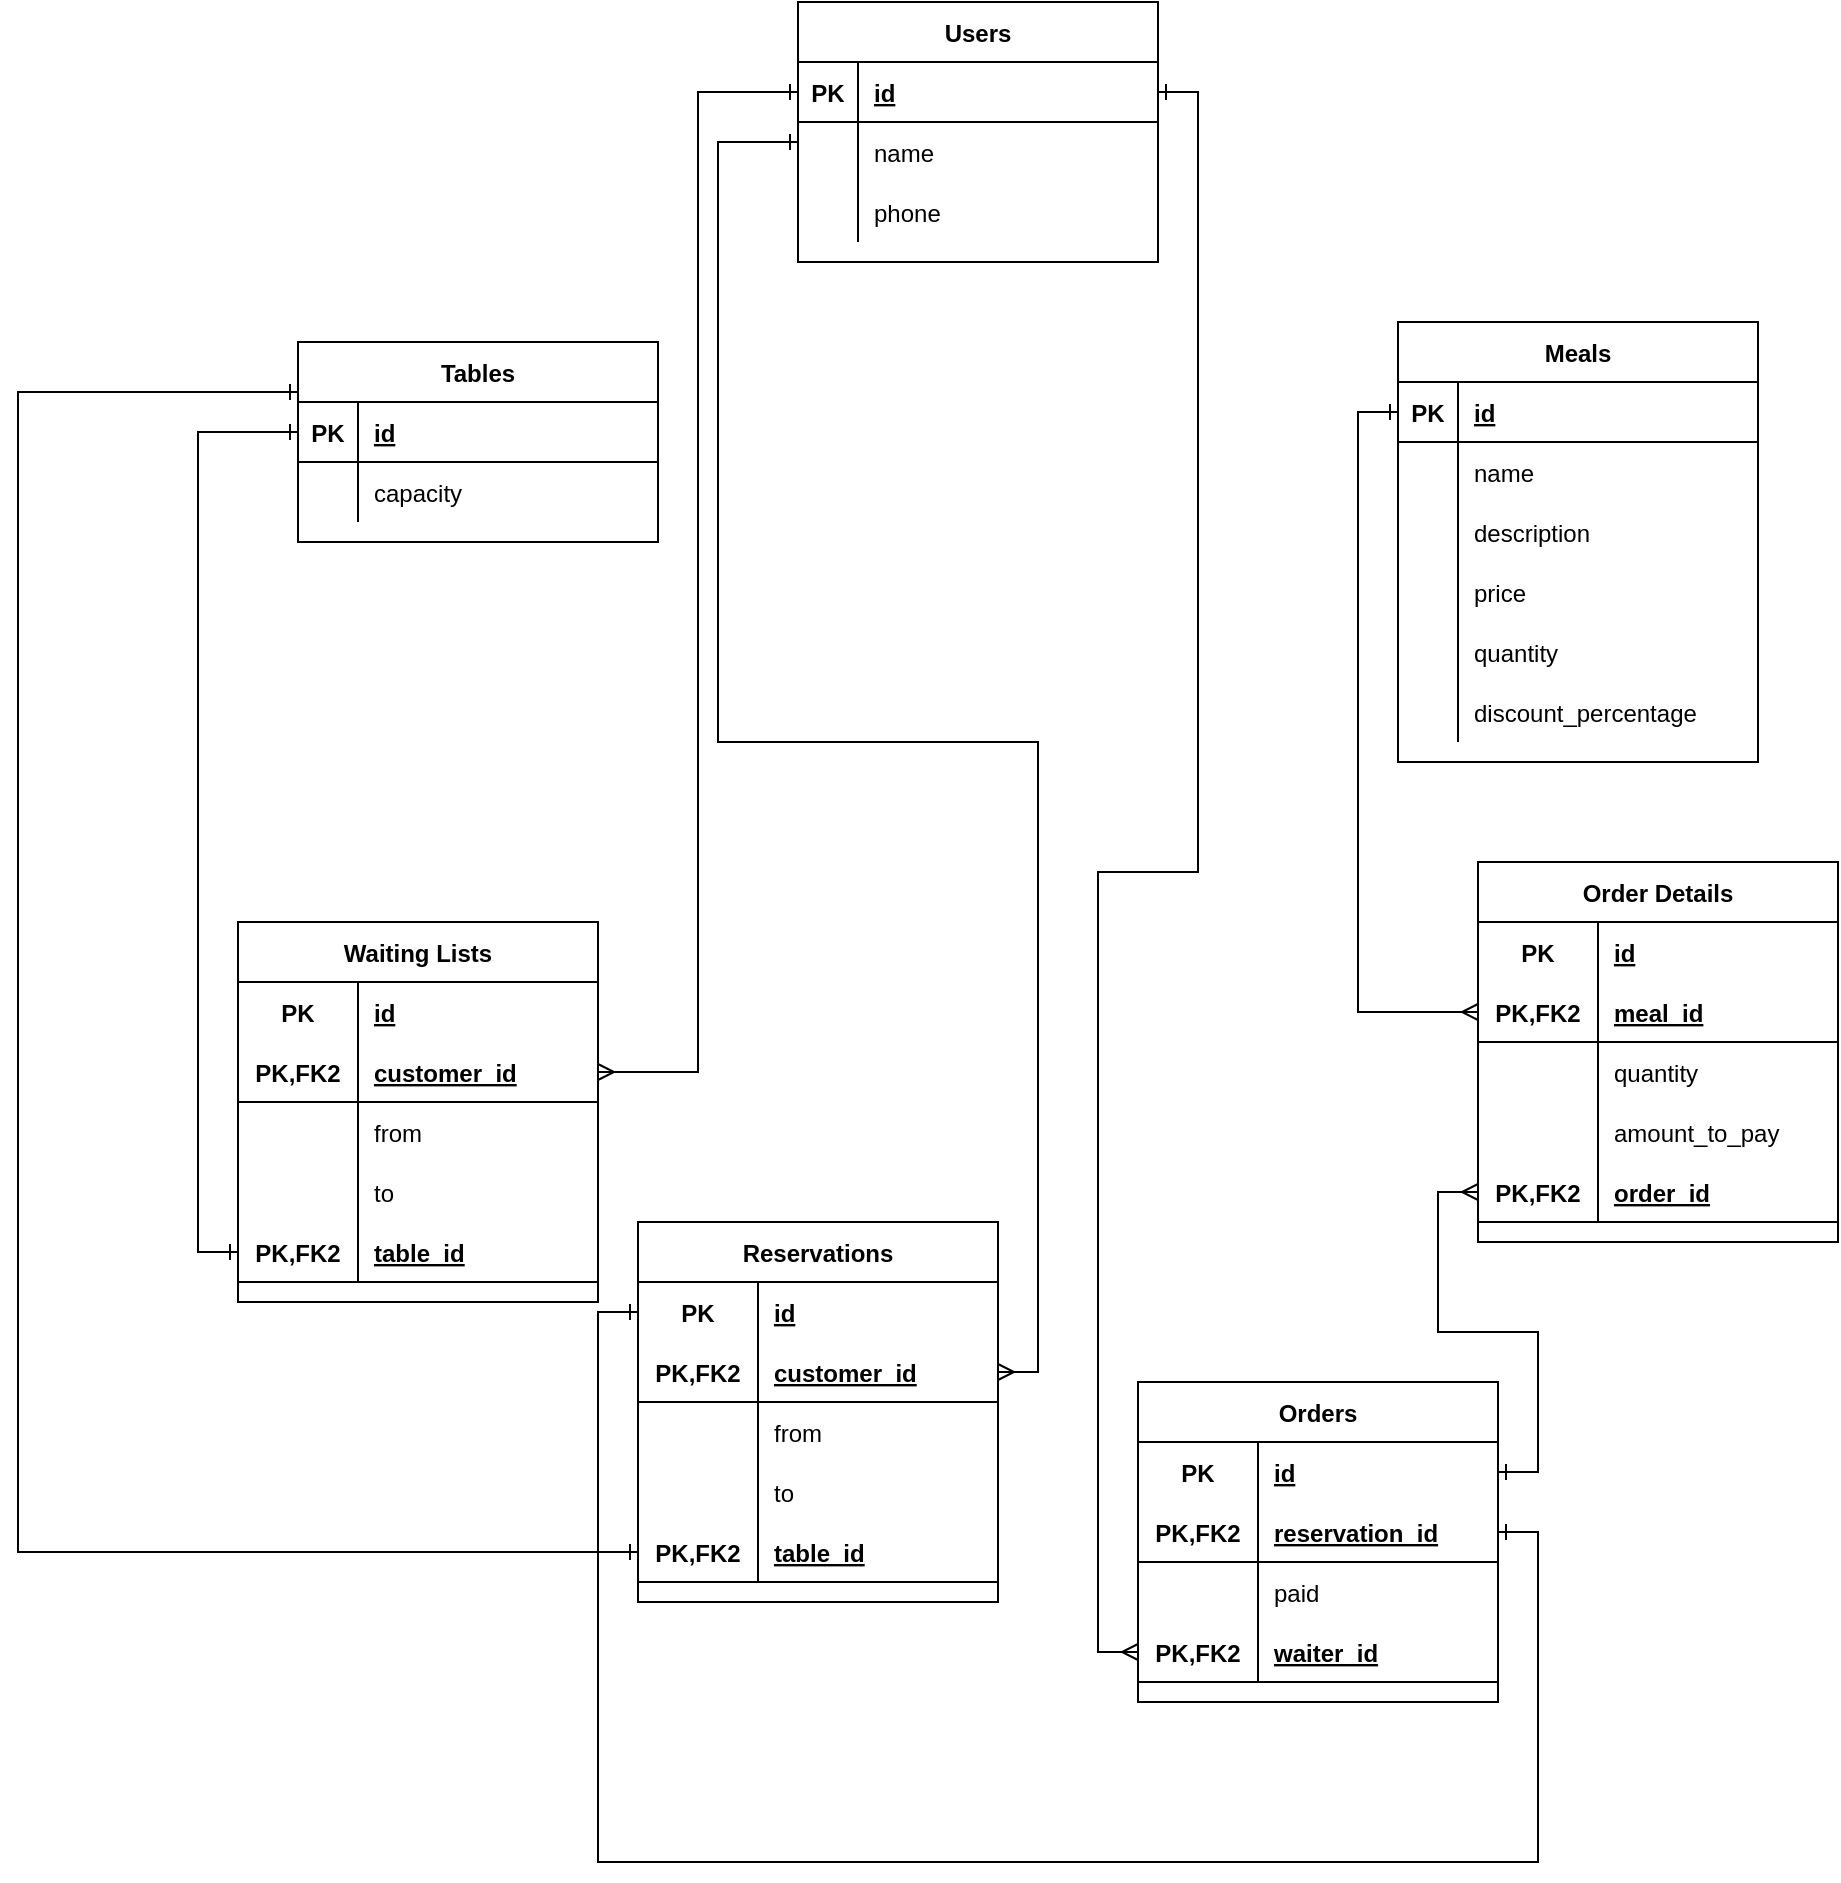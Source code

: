 <mxfile version="19.0.2" type="device"><diagram id="PRcWkme-lIoCPUYf9Ro9" name="Page-1"><mxGraphModel dx="1888" dy="641" grid="1" gridSize="10" guides="1" tooltips="1" connect="1" arrows="1" fold="1" page="1" pageScale="1" pageWidth="850" pageHeight="1100" math="0" shadow="0"><root><mxCell id="0"/><mxCell id="1" parent="0"/><mxCell id="0rBXpLZVpzbn03zBLiTl-1" value="Tables" style="shape=table;startSize=30;container=1;collapsible=1;childLayout=tableLayout;fixedRows=1;rowLines=0;fontStyle=1;align=center;resizeLast=1;" vertex="1" parent="1"><mxGeometry x="50" y="180" width="180" height="100" as="geometry"/></mxCell><mxCell id="0rBXpLZVpzbn03zBLiTl-2" value="" style="shape=tableRow;horizontal=0;startSize=0;swimlaneHead=0;swimlaneBody=0;fillColor=none;collapsible=0;dropTarget=0;points=[[0,0.5],[1,0.5]];portConstraint=eastwest;top=0;left=0;right=0;bottom=1;" vertex="1" parent="0rBXpLZVpzbn03zBLiTl-1"><mxGeometry y="30" width="180" height="30" as="geometry"/></mxCell><mxCell id="0rBXpLZVpzbn03zBLiTl-3" value="PK" style="shape=partialRectangle;connectable=0;fillColor=none;top=0;left=0;bottom=0;right=0;fontStyle=1;overflow=hidden;" vertex="1" parent="0rBXpLZVpzbn03zBLiTl-2"><mxGeometry width="30" height="30" as="geometry"><mxRectangle width="30" height="30" as="alternateBounds"/></mxGeometry></mxCell><mxCell id="0rBXpLZVpzbn03zBLiTl-4" value="id" style="shape=partialRectangle;connectable=0;fillColor=none;top=0;left=0;bottom=0;right=0;align=left;spacingLeft=6;fontStyle=5;overflow=hidden;" vertex="1" parent="0rBXpLZVpzbn03zBLiTl-2"><mxGeometry x="30" width="150" height="30" as="geometry"><mxRectangle width="150" height="30" as="alternateBounds"/></mxGeometry></mxCell><mxCell id="0rBXpLZVpzbn03zBLiTl-5" value="" style="shape=tableRow;horizontal=0;startSize=0;swimlaneHead=0;swimlaneBody=0;fillColor=none;collapsible=0;dropTarget=0;points=[[0,0.5],[1,0.5]];portConstraint=eastwest;top=0;left=0;right=0;bottom=0;" vertex="1" parent="0rBXpLZVpzbn03zBLiTl-1"><mxGeometry y="60" width="180" height="30" as="geometry"/></mxCell><mxCell id="0rBXpLZVpzbn03zBLiTl-6" value="" style="shape=partialRectangle;connectable=0;fillColor=none;top=0;left=0;bottom=0;right=0;editable=1;overflow=hidden;" vertex="1" parent="0rBXpLZVpzbn03zBLiTl-5"><mxGeometry width="30" height="30" as="geometry"><mxRectangle width="30" height="30" as="alternateBounds"/></mxGeometry></mxCell><mxCell id="0rBXpLZVpzbn03zBLiTl-7" value="capacity" style="shape=partialRectangle;connectable=0;fillColor=none;top=0;left=0;bottom=0;right=0;align=left;spacingLeft=6;overflow=hidden;" vertex="1" parent="0rBXpLZVpzbn03zBLiTl-5"><mxGeometry x="30" width="150" height="30" as="geometry"><mxRectangle width="150" height="30" as="alternateBounds"/></mxGeometry></mxCell><mxCell id="0rBXpLZVpzbn03zBLiTl-27" value="Waiting Lists" style="shape=table;startSize=30;container=1;collapsible=1;childLayout=tableLayout;fixedRows=1;rowLines=0;fontStyle=1;align=center;resizeLast=1;" vertex="1" parent="1"><mxGeometry x="20" y="470" width="180" height="190" as="geometry"/></mxCell><mxCell id="0rBXpLZVpzbn03zBLiTl-28" value="" style="shape=tableRow;horizontal=0;startSize=0;swimlaneHead=0;swimlaneBody=0;fillColor=none;collapsible=0;dropTarget=0;points=[[0,0.5],[1,0.5]];portConstraint=eastwest;top=0;left=0;right=0;bottom=0;" vertex="1" parent="0rBXpLZVpzbn03zBLiTl-27"><mxGeometry y="30" width="180" height="30" as="geometry"/></mxCell><mxCell id="0rBXpLZVpzbn03zBLiTl-29" value="PK" style="shape=partialRectangle;connectable=0;fillColor=none;top=0;left=0;bottom=0;right=0;fontStyle=1;overflow=hidden;" vertex="1" parent="0rBXpLZVpzbn03zBLiTl-28"><mxGeometry width="60" height="30" as="geometry"><mxRectangle width="60" height="30" as="alternateBounds"/></mxGeometry></mxCell><mxCell id="0rBXpLZVpzbn03zBLiTl-30" value="id" style="shape=partialRectangle;connectable=0;fillColor=none;top=0;left=0;bottom=0;right=0;align=left;spacingLeft=6;fontStyle=5;overflow=hidden;" vertex="1" parent="0rBXpLZVpzbn03zBLiTl-28"><mxGeometry x="60" width="120" height="30" as="geometry"><mxRectangle width="120" height="30" as="alternateBounds"/></mxGeometry></mxCell><mxCell id="0rBXpLZVpzbn03zBLiTl-31" value="" style="shape=tableRow;horizontal=0;startSize=0;swimlaneHead=0;swimlaneBody=0;fillColor=none;collapsible=0;dropTarget=0;points=[[0,0.5],[1,0.5]];portConstraint=eastwest;top=0;left=0;right=0;bottom=1;" vertex="1" parent="0rBXpLZVpzbn03zBLiTl-27"><mxGeometry y="60" width="180" height="30" as="geometry"/></mxCell><mxCell id="0rBXpLZVpzbn03zBLiTl-32" value="PK,FK2" style="shape=partialRectangle;connectable=0;fillColor=none;top=0;left=0;bottom=0;right=0;fontStyle=1;overflow=hidden;" vertex="1" parent="0rBXpLZVpzbn03zBLiTl-31"><mxGeometry width="60" height="30" as="geometry"><mxRectangle width="60" height="30" as="alternateBounds"/></mxGeometry></mxCell><mxCell id="0rBXpLZVpzbn03zBLiTl-33" value="customer_id" style="shape=partialRectangle;connectable=0;fillColor=none;top=0;left=0;bottom=0;right=0;align=left;spacingLeft=6;fontStyle=5;overflow=hidden;" vertex="1" parent="0rBXpLZVpzbn03zBLiTl-31"><mxGeometry x="60" width="120" height="30" as="geometry"><mxRectangle width="120" height="30" as="alternateBounds"/></mxGeometry></mxCell><mxCell id="0rBXpLZVpzbn03zBLiTl-34" value="" style="shape=tableRow;horizontal=0;startSize=0;swimlaneHead=0;swimlaneBody=0;fillColor=none;collapsible=0;dropTarget=0;points=[[0,0.5],[1,0.5]];portConstraint=eastwest;top=0;left=0;right=0;bottom=0;" vertex="1" parent="0rBXpLZVpzbn03zBLiTl-27"><mxGeometry y="90" width="180" height="30" as="geometry"/></mxCell><mxCell id="0rBXpLZVpzbn03zBLiTl-35" value="" style="shape=partialRectangle;connectable=0;fillColor=none;top=0;left=0;bottom=0;right=0;editable=1;overflow=hidden;" vertex="1" parent="0rBXpLZVpzbn03zBLiTl-34"><mxGeometry width="60" height="30" as="geometry"><mxRectangle width="60" height="30" as="alternateBounds"/></mxGeometry></mxCell><mxCell id="0rBXpLZVpzbn03zBLiTl-36" value="from" style="shape=partialRectangle;connectable=0;fillColor=none;top=0;left=0;bottom=0;right=0;align=left;spacingLeft=6;overflow=hidden;" vertex="1" parent="0rBXpLZVpzbn03zBLiTl-34"><mxGeometry x="60" width="120" height="30" as="geometry"><mxRectangle width="120" height="30" as="alternateBounds"/></mxGeometry></mxCell><mxCell id="0rBXpLZVpzbn03zBLiTl-37" value="" style="shape=tableRow;horizontal=0;startSize=0;swimlaneHead=0;swimlaneBody=0;fillColor=none;collapsible=0;dropTarget=0;points=[[0,0.5],[1,0.5]];portConstraint=eastwest;top=0;left=0;right=0;bottom=0;" vertex="1" parent="0rBXpLZVpzbn03zBLiTl-27"><mxGeometry y="120" width="180" height="30" as="geometry"/></mxCell><mxCell id="0rBXpLZVpzbn03zBLiTl-38" value="" style="shape=partialRectangle;connectable=0;fillColor=none;top=0;left=0;bottom=0;right=0;editable=1;overflow=hidden;" vertex="1" parent="0rBXpLZVpzbn03zBLiTl-37"><mxGeometry width="60" height="30" as="geometry"><mxRectangle width="60" height="30" as="alternateBounds"/></mxGeometry></mxCell><mxCell id="0rBXpLZVpzbn03zBLiTl-39" value="to" style="shape=partialRectangle;connectable=0;fillColor=none;top=0;left=0;bottom=0;right=0;align=left;spacingLeft=6;overflow=hidden;" vertex="1" parent="0rBXpLZVpzbn03zBLiTl-37"><mxGeometry x="60" width="120" height="30" as="geometry"><mxRectangle width="120" height="30" as="alternateBounds"/></mxGeometry></mxCell><mxCell id="0rBXpLZVpzbn03zBLiTl-141" value="" style="shape=tableRow;horizontal=0;startSize=0;swimlaneHead=0;swimlaneBody=0;fillColor=none;collapsible=0;dropTarget=0;points=[[0,0.5],[1,0.5]];portConstraint=eastwest;top=0;left=0;right=0;bottom=1;" vertex="1" parent="0rBXpLZVpzbn03zBLiTl-27"><mxGeometry y="150" width="180" height="30" as="geometry"/></mxCell><mxCell id="0rBXpLZVpzbn03zBLiTl-142" value="PK,FK2" style="shape=partialRectangle;connectable=0;fillColor=none;top=0;left=0;bottom=0;right=0;fontStyle=1;overflow=hidden;" vertex="1" parent="0rBXpLZVpzbn03zBLiTl-141"><mxGeometry width="60" height="30" as="geometry"><mxRectangle width="60" height="30" as="alternateBounds"/></mxGeometry></mxCell><mxCell id="0rBXpLZVpzbn03zBLiTl-143" value="table_id" style="shape=partialRectangle;connectable=0;fillColor=none;top=0;left=0;bottom=0;right=0;align=left;spacingLeft=6;fontStyle=5;overflow=hidden;" vertex="1" parent="0rBXpLZVpzbn03zBLiTl-141"><mxGeometry x="60" width="120" height="30" as="geometry"><mxRectangle width="120" height="30" as="alternateBounds"/></mxGeometry></mxCell><mxCell id="0rBXpLZVpzbn03zBLiTl-40" value="Orders" style="shape=table;startSize=30;container=1;collapsible=1;childLayout=tableLayout;fixedRows=1;rowLines=0;fontStyle=1;align=center;resizeLast=1;" vertex="1" parent="1"><mxGeometry x="470" y="700" width="180" height="160" as="geometry"/></mxCell><mxCell id="0rBXpLZVpzbn03zBLiTl-41" value="" style="shape=tableRow;horizontal=0;startSize=0;swimlaneHead=0;swimlaneBody=0;fillColor=none;collapsible=0;dropTarget=0;points=[[0,0.5],[1,0.5]];portConstraint=eastwest;top=0;left=0;right=0;bottom=0;" vertex="1" parent="0rBXpLZVpzbn03zBLiTl-40"><mxGeometry y="30" width="180" height="30" as="geometry"/></mxCell><mxCell id="0rBXpLZVpzbn03zBLiTl-42" value="PK" style="shape=partialRectangle;connectable=0;fillColor=none;top=0;left=0;bottom=0;right=0;fontStyle=1;overflow=hidden;" vertex="1" parent="0rBXpLZVpzbn03zBLiTl-41"><mxGeometry width="60" height="30" as="geometry"><mxRectangle width="60" height="30" as="alternateBounds"/></mxGeometry></mxCell><mxCell id="0rBXpLZVpzbn03zBLiTl-43" value="id" style="shape=partialRectangle;connectable=0;fillColor=none;top=0;left=0;bottom=0;right=0;align=left;spacingLeft=6;fontStyle=5;overflow=hidden;" vertex="1" parent="0rBXpLZVpzbn03zBLiTl-41"><mxGeometry x="60" width="120" height="30" as="geometry"><mxRectangle width="120" height="30" as="alternateBounds"/></mxGeometry></mxCell><mxCell id="0rBXpLZVpzbn03zBLiTl-44" value="" style="shape=tableRow;horizontal=0;startSize=0;swimlaneHead=0;swimlaneBody=0;fillColor=none;collapsible=0;dropTarget=0;points=[[0,0.5],[1,0.5]];portConstraint=eastwest;top=0;left=0;right=0;bottom=1;" vertex="1" parent="0rBXpLZVpzbn03zBLiTl-40"><mxGeometry y="60" width="180" height="30" as="geometry"/></mxCell><mxCell id="0rBXpLZVpzbn03zBLiTl-45" value="PK,FK2" style="shape=partialRectangle;connectable=0;fillColor=none;top=0;left=0;bottom=0;right=0;fontStyle=1;overflow=hidden;" vertex="1" parent="0rBXpLZVpzbn03zBLiTl-44"><mxGeometry width="60" height="30" as="geometry"><mxRectangle width="60" height="30" as="alternateBounds"/></mxGeometry></mxCell><mxCell id="0rBXpLZVpzbn03zBLiTl-46" value="reservation_id" style="shape=partialRectangle;connectable=0;fillColor=none;top=0;left=0;bottom=0;right=0;align=left;spacingLeft=6;fontStyle=5;overflow=hidden;" vertex="1" parent="0rBXpLZVpzbn03zBLiTl-44"><mxGeometry x="60" width="120" height="30" as="geometry"><mxRectangle width="120" height="30" as="alternateBounds"/></mxGeometry></mxCell><mxCell id="0rBXpLZVpzbn03zBLiTl-47" value="" style="shape=tableRow;horizontal=0;startSize=0;swimlaneHead=0;swimlaneBody=0;fillColor=none;collapsible=0;dropTarget=0;points=[[0,0.5],[1,0.5]];portConstraint=eastwest;top=0;left=0;right=0;bottom=0;" vertex="1" parent="0rBXpLZVpzbn03zBLiTl-40"><mxGeometry y="90" width="180" height="30" as="geometry"/></mxCell><mxCell id="0rBXpLZVpzbn03zBLiTl-48" value="" style="shape=partialRectangle;connectable=0;fillColor=none;top=0;left=0;bottom=0;right=0;editable=1;overflow=hidden;" vertex="1" parent="0rBXpLZVpzbn03zBLiTl-47"><mxGeometry width="60" height="30" as="geometry"><mxRectangle width="60" height="30" as="alternateBounds"/></mxGeometry></mxCell><mxCell id="0rBXpLZVpzbn03zBLiTl-49" value="paid" style="shape=partialRectangle;connectable=0;fillColor=none;top=0;left=0;bottom=0;right=0;align=left;spacingLeft=6;overflow=hidden;" vertex="1" parent="0rBXpLZVpzbn03zBLiTl-47"><mxGeometry x="60" width="120" height="30" as="geometry"><mxRectangle width="120" height="30" as="alternateBounds"/></mxGeometry></mxCell><mxCell id="0rBXpLZVpzbn03zBLiTl-160" value="" style="shape=tableRow;horizontal=0;startSize=0;swimlaneHead=0;swimlaneBody=0;fillColor=none;collapsible=0;dropTarget=0;points=[[0,0.5],[1,0.5]];portConstraint=eastwest;top=0;left=0;right=0;bottom=1;" vertex="1" parent="0rBXpLZVpzbn03zBLiTl-40"><mxGeometry y="120" width="180" height="30" as="geometry"/></mxCell><mxCell id="0rBXpLZVpzbn03zBLiTl-161" value="PK,FK2" style="shape=partialRectangle;connectable=0;fillColor=none;top=0;left=0;bottom=0;right=0;fontStyle=1;overflow=hidden;" vertex="1" parent="0rBXpLZVpzbn03zBLiTl-160"><mxGeometry width="60" height="30" as="geometry"><mxRectangle width="60" height="30" as="alternateBounds"/></mxGeometry></mxCell><mxCell id="0rBXpLZVpzbn03zBLiTl-162" value="waiter_id" style="shape=partialRectangle;connectable=0;fillColor=none;top=0;left=0;bottom=0;right=0;align=left;spacingLeft=6;fontStyle=5;overflow=hidden;" vertex="1" parent="0rBXpLZVpzbn03zBLiTl-160"><mxGeometry x="60" width="120" height="30" as="geometry"><mxRectangle width="120" height="30" as="alternateBounds"/></mxGeometry></mxCell><mxCell id="0rBXpLZVpzbn03zBLiTl-53" value="Order Details" style="shape=table;startSize=30;container=1;collapsible=1;childLayout=tableLayout;fixedRows=1;rowLines=0;fontStyle=1;align=center;resizeLast=1;" vertex="1" parent="1"><mxGeometry x="640" y="440" width="180" height="190" as="geometry"/></mxCell><mxCell id="0rBXpLZVpzbn03zBLiTl-54" value="" style="shape=tableRow;horizontal=0;startSize=0;swimlaneHead=0;swimlaneBody=0;fillColor=none;collapsible=0;dropTarget=0;points=[[0,0.5],[1,0.5]];portConstraint=eastwest;top=0;left=0;right=0;bottom=0;" vertex="1" parent="0rBXpLZVpzbn03zBLiTl-53"><mxGeometry y="30" width="180" height="30" as="geometry"/></mxCell><mxCell id="0rBXpLZVpzbn03zBLiTl-55" value="PK" style="shape=partialRectangle;connectable=0;fillColor=none;top=0;left=0;bottom=0;right=0;fontStyle=1;overflow=hidden;" vertex="1" parent="0rBXpLZVpzbn03zBLiTl-54"><mxGeometry width="60" height="30" as="geometry"><mxRectangle width="60" height="30" as="alternateBounds"/></mxGeometry></mxCell><mxCell id="0rBXpLZVpzbn03zBLiTl-56" value="id" style="shape=partialRectangle;connectable=0;fillColor=none;top=0;left=0;bottom=0;right=0;align=left;spacingLeft=6;fontStyle=5;overflow=hidden;" vertex="1" parent="0rBXpLZVpzbn03zBLiTl-54"><mxGeometry x="60" width="120" height="30" as="geometry"><mxRectangle width="120" height="30" as="alternateBounds"/></mxGeometry></mxCell><mxCell id="0rBXpLZVpzbn03zBLiTl-57" value="" style="shape=tableRow;horizontal=0;startSize=0;swimlaneHead=0;swimlaneBody=0;fillColor=none;collapsible=0;dropTarget=0;points=[[0,0.5],[1,0.5]];portConstraint=eastwest;top=0;left=0;right=0;bottom=1;" vertex="1" parent="0rBXpLZVpzbn03zBLiTl-53"><mxGeometry y="60" width="180" height="30" as="geometry"/></mxCell><mxCell id="0rBXpLZVpzbn03zBLiTl-58" value="PK,FK2" style="shape=partialRectangle;connectable=0;fillColor=none;top=0;left=0;bottom=0;right=0;fontStyle=1;overflow=hidden;" vertex="1" parent="0rBXpLZVpzbn03zBLiTl-57"><mxGeometry width="60" height="30" as="geometry"><mxRectangle width="60" height="30" as="alternateBounds"/></mxGeometry></mxCell><mxCell id="0rBXpLZVpzbn03zBLiTl-59" value="meal_id" style="shape=partialRectangle;connectable=0;fillColor=none;top=0;left=0;bottom=0;right=0;align=left;spacingLeft=6;fontStyle=5;overflow=hidden;" vertex="1" parent="0rBXpLZVpzbn03zBLiTl-57"><mxGeometry x="60" width="120" height="30" as="geometry"><mxRectangle width="120" height="30" as="alternateBounds"/></mxGeometry></mxCell><mxCell id="0rBXpLZVpzbn03zBLiTl-60" value="" style="shape=tableRow;horizontal=0;startSize=0;swimlaneHead=0;swimlaneBody=0;fillColor=none;collapsible=0;dropTarget=0;points=[[0,0.5],[1,0.5]];portConstraint=eastwest;top=0;left=0;right=0;bottom=0;" vertex="1" parent="0rBXpLZVpzbn03zBLiTl-53"><mxGeometry y="90" width="180" height="30" as="geometry"/></mxCell><mxCell id="0rBXpLZVpzbn03zBLiTl-61" value="" style="shape=partialRectangle;connectable=0;fillColor=none;top=0;left=0;bottom=0;right=0;editable=1;overflow=hidden;" vertex="1" parent="0rBXpLZVpzbn03zBLiTl-60"><mxGeometry width="60" height="30" as="geometry"><mxRectangle width="60" height="30" as="alternateBounds"/></mxGeometry></mxCell><mxCell id="0rBXpLZVpzbn03zBLiTl-62" value="quantity" style="shape=partialRectangle;connectable=0;fillColor=none;top=0;left=0;bottom=0;right=0;align=left;spacingLeft=6;overflow=hidden;" vertex="1" parent="0rBXpLZVpzbn03zBLiTl-60"><mxGeometry x="60" width="120" height="30" as="geometry"><mxRectangle width="120" height="30" as="alternateBounds"/></mxGeometry></mxCell><mxCell id="0rBXpLZVpzbn03zBLiTl-63" value="" style="shape=tableRow;horizontal=0;startSize=0;swimlaneHead=0;swimlaneBody=0;fillColor=none;collapsible=0;dropTarget=0;points=[[0,0.5],[1,0.5]];portConstraint=eastwest;top=0;left=0;right=0;bottom=0;" vertex="1" parent="0rBXpLZVpzbn03zBLiTl-53"><mxGeometry y="120" width="180" height="30" as="geometry"/></mxCell><mxCell id="0rBXpLZVpzbn03zBLiTl-64" value="" style="shape=partialRectangle;connectable=0;fillColor=none;top=0;left=0;bottom=0;right=0;editable=1;overflow=hidden;" vertex="1" parent="0rBXpLZVpzbn03zBLiTl-63"><mxGeometry width="60" height="30" as="geometry"><mxRectangle width="60" height="30" as="alternateBounds"/></mxGeometry></mxCell><mxCell id="0rBXpLZVpzbn03zBLiTl-65" value="amount_to_pay" style="shape=partialRectangle;connectable=0;fillColor=none;top=0;left=0;bottom=0;right=0;align=left;spacingLeft=6;overflow=hidden;" vertex="1" parent="0rBXpLZVpzbn03zBLiTl-63"><mxGeometry x="60" width="120" height="30" as="geometry"><mxRectangle width="120" height="30" as="alternateBounds"/></mxGeometry></mxCell><mxCell id="0rBXpLZVpzbn03zBLiTl-163" value="" style="shape=tableRow;horizontal=0;startSize=0;swimlaneHead=0;swimlaneBody=0;fillColor=none;collapsible=0;dropTarget=0;points=[[0,0.5],[1,0.5]];portConstraint=eastwest;top=0;left=0;right=0;bottom=1;" vertex="1" parent="0rBXpLZVpzbn03zBLiTl-53"><mxGeometry y="150" width="180" height="30" as="geometry"/></mxCell><mxCell id="0rBXpLZVpzbn03zBLiTl-164" value="PK,FK2" style="shape=partialRectangle;connectable=0;fillColor=none;top=0;left=0;bottom=0;right=0;fontStyle=1;overflow=hidden;" vertex="1" parent="0rBXpLZVpzbn03zBLiTl-163"><mxGeometry width="60" height="30" as="geometry"><mxRectangle width="60" height="30" as="alternateBounds"/></mxGeometry></mxCell><mxCell id="0rBXpLZVpzbn03zBLiTl-165" value="order_id" style="shape=partialRectangle;connectable=0;fillColor=none;top=0;left=0;bottom=0;right=0;align=left;spacingLeft=6;fontStyle=5;overflow=hidden;" vertex="1" parent="0rBXpLZVpzbn03zBLiTl-163"><mxGeometry x="60" width="120" height="30" as="geometry"><mxRectangle width="120" height="30" as="alternateBounds"/></mxGeometry></mxCell><mxCell id="0rBXpLZVpzbn03zBLiTl-79" value="Users" style="shape=table;startSize=30;container=1;collapsible=1;childLayout=tableLayout;fixedRows=1;rowLines=0;fontStyle=1;align=center;resizeLast=1;" vertex="1" parent="1"><mxGeometry x="300" y="10" width="180" height="130" as="geometry"/></mxCell><mxCell id="0rBXpLZVpzbn03zBLiTl-80" value="" style="shape=tableRow;horizontal=0;startSize=0;swimlaneHead=0;swimlaneBody=0;fillColor=none;collapsible=0;dropTarget=0;points=[[0,0.5],[1,0.5]];portConstraint=eastwest;top=0;left=0;right=0;bottom=1;" vertex="1" parent="0rBXpLZVpzbn03zBLiTl-79"><mxGeometry y="30" width="180" height="30" as="geometry"/></mxCell><mxCell id="0rBXpLZVpzbn03zBLiTl-81" value="PK" style="shape=partialRectangle;connectable=0;fillColor=none;top=0;left=0;bottom=0;right=0;fontStyle=1;overflow=hidden;" vertex="1" parent="0rBXpLZVpzbn03zBLiTl-80"><mxGeometry width="30" height="30" as="geometry"><mxRectangle width="30" height="30" as="alternateBounds"/></mxGeometry></mxCell><mxCell id="0rBXpLZVpzbn03zBLiTl-82" value="id" style="shape=partialRectangle;connectable=0;fillColor=none;top=0;left=0;bottom=0;right=0;align=left;spacingLeft=6;fontStyle=5;overflow=hidden;" vertex="1" parent="0rBXpLZVpzbn03zBLiTl-80"><mxGeometry x="30" width="150" height="30" as="geometry"><mxRectangle width="150" height="30" as="alternateBounds"/></mxGeometry></mxCell><mxCell id="0rBXpLZVpzbn03zBLiTl-83" value="" style="shape=tableRow;horizontal=0;startSize=0;swimlaneHead=0;swimlaneBody=0;fillColor=none;collapsible=0;dropTarget=0;points=[[0,0.5],[1,0.5]];portConstraint=eastwest;top=0;left=0;right=0;bottom=0;" vertex="1" parent="0rBXpLZVpzbn03zBLiTl-79"><mxGeometry y="60" width="180" height="30" as="geometry"/></mxCell><mxCell id="0rBXpLZVpzbn03zBLiTl-84" value="" style="shape=partialRectangle;connectable=0;fillColor=none;top=0;left=0;bottom=0;right=0;editable=1;overflow=hidden;" vertex="1" parent="0rBXpLZVpzbn03zBLiTl-83"><mxGeometry width="30" height="30" as="geometry"><mxRectangle width="30" height="30" as="alternateBounds"/></mxGeometry></mxCell><mxCell id="0rBXpLZVpzbn03zBLiTl-85" value="name" style="shape=partialRectangle;connectable=0;fillColor=none;top=0;left=0;bottom=0;right=0;align=left;spacingLeft=6;overflow=hidden;" vertex="1" parent="0rBXpLZVpzbn03zBLiTl-83"><mxGeometry x="30" width="150" height="30" as="geometry"><mxRectangle width="150" height="30" as="alternateBounds"/></mxGeometry></mxCell><mxCell id="0rBXpLZVpzbn03zBLiTl-86" value="" style="shape=tableRow;horizontal=0;startSize=0;swimlaneHead=0;swimlaneBody=0;fillColor=none;collapsible=0;dropTarget=0;points=[[0,0.5],[1,0.5]];portConstraint=eastwest;top=0;left=0;right=0;bottom=0;" vertex="1" parent="0rBXpLZVpzbn03zBLiTl-79"><mxGeometry y="90" width="180" height="30" as="geometry"/></mxCell><mxCell id="0rBXpLZVpzbn03zBLiTl-87" value="" style="shape=partialRectangle;connectable=0;fillColor=none;top=0;left=0;bottom=0;right=0;editable=1;overflow=hidden;" vertex="1" parent="0rBXpLZVpzbn03zBLiTl-86"><mxGeometry width="30" height="30" as="geometry"><mxRectangle width="30" height="30" as="alternateBounds"/></mxGeometry></mxCell><mxCell id="0rBXpLZVpzbn03zBLiTl-88" value="phone" style="shape=partialRectangle;connectable=0;fillColor=none;top=0;left=0;bottom=0;right=0;align=left;spacingLeft=6;overflow=hidden;" vertex="1" parent="0rBXpLZVpzbn03zBLiTl-86"><mxGeometry x="30" width="150" height="30" as="geometry"><mxRectangle width="150" height="30" as="alternateBounds"/></mxGeometry></mxCell><mxCell id="0rBXpLZVpzbn03zBLiTl-92" value="Meals" style="shape=table;startSize=30;container=1;collapsible=1;childLayout=tableLayout;fixedRows=1;rowLines=0;fontStyle=1;align=center;resizeLast=1;" vertex="1" parent="1"><mxGeometry x="600" y="170" width="180" height="220" as="geometry"/></mxCell><mxCell id="0rBXpLZVpzbn03zBLiTl-93" value="" style="shape=tableRow;horizontal=0;startSize=0;swimlaneHead=0;swimlaneBody=0;fillColor=none;collapsible=0;dropTarget=0;points=[[0,0.5],[1,0.5]];portConstraint=eastwest;top=0;left=0;right=0;bottom=1;" vertex="1" parent="0rBXpLZVpzbn03zBLiTl-92"><mxGeometry y="30" width="180" height="30" as="geometry"/></mxCell><mxCell id="0rBXpLZVpzbn03zBLiTl-94" value="PK" style="shape=partialRectangle;connectable=0;fillColor=none;top=0;left=0;bottom=0;right=0;fontStyle=1;overflow=hidden;" vertex="1" parent="0rBXpLZVpzbn03zBLiTl-93"><mxGeometry width="30" height="30" as="geometry"><mxRectangle width="30" height="30" as="alternateBounds"/></mxGeometry></mxCell><mxCell id="0rBXpLZVpzbn03zBLiTl-95" value="id" style="shape=partialRectangle;connectable=0;fillColor=none;top=0;left=0;bottom=0;right=0;align=left;spacingLeft=6;fontStyle=5;overflow=hidden;" vertex="1" parent="0rBXpLZVpzbn03zBLiTl-93"><mxGeometry x="30" width="150" height="30" as="geometry"><mxRectangle width="150" height="30" as="alternateBounds"/></mxGeometry></mxCell><mxCell id="0rBXpLZVpzbn03zBLiTl-96" value="" style="shape=tableRow;horizontal=0;startSize=0;swimlaneHead=0;swimlaneBody=0;fillColor=none;collapsible=0;dropTarget=0;points=[[0,0.5],[1,0.5]];portConstraint=eastwest;top=0;left=0;right=0;bottom=0;" vertex="1" parent="0rBXpLZVpzbn03zBLiTl-92"><mxGeometry y="60" width="180" height="30" as="geometry"/></mxCell><mxCell id="0rBXpLZVpzbn03zBLiTl-97" value="" style="shape=partialRectangle;connectable=0;fillColor=none;top=0;left=0;bottom=0;right=0;editable=1;overflow=hidden;" vertex="1" parent="0rBXpLZVpzbn03zBLiTl-96"><mxGeometry width="30" height="30" as="geometry"><mxRectangle width="30" height="30" as="alternateBounds"/></mxGeometry></mxCell><mxCell id="0rBXpLZVpzbn03zBLiTl-98" value="name" style="shape=partialRectangle;connectable=0;fillColor=none;top=0;left=0;bottom=0;right=0;align=left;spacingLeft=6;overflow=hidden;" vertex="1" parent="0rBXpLZVpzbn03zBLiTl-96"><mxGeometry x="30" width="150" height="30" as="geometry"><mxRectangle width="150" height="30" as="alternateBounds"/></mxGeometry></mxCell><mxCell id="0rBXpLZVpzbn03zBLiTl-99" value="" style="shape=tableRow;horizontal=0;startSize=0;swimlaneHead=0;swimlaneBody=0;fillColor=none;collapsible=0;dropTarget=0;points=[[0,0.5],[1,0.5]];portConstraint=eastwest;top=0;left=0;right=0;bottom=0;" vertex="1" parent="0rBXpLZVpzbn03zBLiTl-92"><mxGeometry y="90" width="180" height="30" as="geometry"/></mxCell><mxCell id="0rBXpLZVpzbn03zBLiTl-100" value="" style="shape=partialRectangle;connectable=0;fillColor=none;top=0;left=0;bottom=0;right=0;editable=1;overflow=hidden;" vertex="1" parent="0rBXpLZVpzbn03zBLiTl-99"><mxGeometry width="30" height="30" as="geometry"><mxRectangle width="30" height="30" as="alternateBounds"/></mxGeometry></mxCell><mxCell id="0rBXpLZVpzbn03zBLiTl-101" value="description" style="shape=partialRectangle;connectable=0;fillColor=none;top=0;left=0;bottom=0;right=0;align=left;spacingLeft=6;overflow=hidden;" vertex="1" parent="0rBXpLZVpzbn03zBLiTl-99"><mxGeometry x="30" width="150" height="30" as="geometry"><mxRectangle width="150" height="30" as="alternateBounds"/></mxGeometry></mxCell><mxCell id="0rBXpLZVpzbn03zBLiTl-102" value="" style="shape=tableRow;horizontal=0;startSize=0;swimlaneHead=0;swimlaneBody=0;fillColor=none;collapsible=0;dropTarget=0;points=[[0,0.5],[1,0.5]];portConstraint=eastwest;top=0;left=0;right=0;bottom=0;" vertex="1" parent="0rBXpLZVpzbn03zBLiTl-92"><mxGeometry y="120" width="180" height="30" as="geometry"/></mxCell><mxCell id="0rBXpLZVpzbn03zBLiTl-103" value="" style="shape=partialRectangle;connectable=0;fillColor=none;top=0;left=0;bottom=0;right=0;editable=1;overflow=hidden;" vertex="1" parent="0rBXpLZVpzbn03zBLiTl-102"><mxGeometry width="30" height="30" as="geometry"><mxRectangle width="30" height="30" as="alternateBounds"/></mxGeometry></mxCell><mxCell id="0rBXpLZVpzbn03zBLiTl-104" value="price" style="shape=partialRectangle;connectable=0;fillColor=none;top=0;left=0;bottom=0;right=0;align=left;spacingLeft=6;overflow=hidden;" vertex="1" parent="0rBXpLZVpzbn03zBLiTl-102"><mxGeometry x="30" width="150" height="30" as="geometry"><mxRectangle width="150" height="30" as="alternateBounds"/></mxGeometry></mxCell><mxCell id="0rBXpLZVpzbn03zBLiTl-118" value="" style="shape=tableRow;horizontal=0;startSize=0;swimlaneHead=0;swimlaneBody=0;fillColor=none;collapsible=0;dropTarget=0;points=[[0,0.5],[1,0.5]];portConstraint=eastwest;top=0;left=0;right=0;bottom=0;" vertex="1" parent="0rBXpLZVpzbn03zBLiTl-92"><mxGeometry y="150" width="180" height="30" as="geometry"/></mxCell><mxCell id="0rBXpLZVpzbn03zBLiTl-119" value="" style="shape=partialRectangle;connectable=0;fillColor=none;top=0;left=0;bottom=0;right=0;editable=1;overflow=hidden;" vertex="1" parent="0rBXpLZVpzbn03zBLiTl-118"><mxGeometry width="30" height="30" as="geometry"><mxRectangle width="30" height="30" as="alternateBounds"/></mxGeometry></mxCell><mxCell id="0rBXpLZVpzbn03zBLiTl-120" value="quantity" style="shape=partialRectangle;connectable=0;fillColor=none;top=0;left=0;bottom=0;right=0;align=left;spacingLeft=6;overflow=hidden;" vertex="1" parent="0rBXpLZVpzbn03zBLiTl-118"><mxGeometry x="30" width="150" height="30" as="geometry"><mxRectangle width="150" height="30" as="alternateBounds"/></mxGeometry></mxCell><mxCell id="0rBXpLZVpzbn03zBLiTl-121" value="" style="shape=tableRow;horizontal=0;startSize=0;swimlaneHead=0;swimlaneBody=0;fillColor=none;collapsible=0;dropTarget=0;points=[[0,0.5],[1,0.5]];portConstraint=eastwest;top=0;left=0;right=0;bottom=0;" vertex="1" parent="0rBXpLZVpzbn03zBLiTl-92"><mxGeometry y="180" width="180" height="30" as="geometry"/></mxCell><mxCell id="0rBXpLZVpzbn03zBLiTl-122" value="" style="shape=partialRectangle;connectable=0;fillColor=none;top=0;left=0;bottom=0;right=0;editable=1;overflow=hidden;" vertex="1" parent="0rBXpLZVpzbn03zBLiTl-121"><mxGeometry width="30" height="30" as="geometry"><mxRectangle width="30" height="30" as="alternateBounds"/></mxGeometry></mxCell><mxCell id="0rBXpLZVpzbn03zBLiTl-123" value="discount_percentage" style="shape=partialRectangle;connectable=0;fillColor=none;top=0;left=0;bottom=0;right=0;align=left;spacingLeft=6;overflow=hidden;" vertex="1" parent="0rBXpLZVpzbn03zBLiTl-121"><mxGeometry x="30" width="150" height="30" as="geometry"><mxRectangle width="150" height="30" as="alternateBounds"/></mxGeometry></mxCell><mxCell id="0rBXpLZVpzbn03zBLiTl-144" value="Reservations" style="shape=table;startSize=30;container=1;collapsible=1;childLayout=tableLayout;fixedRows=1;rowLines=0;fontStyle=1;align=center;resizeLast=1;" vertex="1" parent="1"><mxGeometry x="220" y="620" width="180" height="190" as="geometry"/></mxCell><mxCell id="0rBXpLZVpzbn03zBLiTl-145" value="" style="shape=tableRow;horizontal=0;startSize=0;swimlaneHead=0;swimlaneBody=0;fillColor=none;collapsible=0;dropTarget=0;points=[[0,0.5],[1,0.5]];portConstraint=eastwest;top=0;left=0;right=0;bottom=0;" vertex="1" parent="0rBXpLZVpzbn03zBLiTl-144"><mxGeometry y="30" width="180" height="30" as="geometry"/></mxCell><mxCell id="0rBXpLZVpzbn03zBLiTl-146" value="PK" style="shape=partialRectangle;connectable=0;fillColor=none;top=0;left=0;bottom=0;right=0;fontStyle=1;overflow=hidden;" vertex="1" parent="0rBXpLZVpzbn03zBLiTl-145"><mxGeometry width="60" height="30" as="geometry"><mxRectangle width="60" height="30" as="alternateBounds"/></mxGeometry></mxCell><mxCell id="0rBXpLZVpzbn03zBLiTl-147" value="id" style="shape=partialRectangle;connectable=0;fillColor=none;top=0;left=0;bottom=0;right=0;align=left;spacingLeft=6;fontStyle=5;overflow=hidden;" vertex="1" parent="0rBXpLZVpzbn03zBLiTl-145"><mxGeometry x="60" width="120" height="30" as="geometry"><mxRectangle width="120" height="30" as="alternateBounds"/></mxGeometry></mxCell><mxCell id="0rBXpLZVpzbn03zBLiTl-148" value="" style="shape=tableRow;horizontal=0;startSize=0;swimlaneHead=0;swimlaneBody=0;fillColor=none;collapsible=0;dropTarget=0;points=[[0,0.5],[1,0.5]];portConstraint=eastwest;top=0;left=0;right=0;bottom=1;" vertex="1" parent="0rBXpLZVpzbn03zBLiTl-144"><mxGeometry y="60" width="180" height="30" as="geometry"/></mxCell><mxCell id="0rBXpLZVpzbn03zBLiTl-149" value="PK,FK2" style="shape=partialRectangle;connectable=0;fillColor=none;top=0;left=0;bottom=0;right=0;fontStyle=1;overflow=hidden;" vertex="1" parent="0rBXpLZVpzbn03zBLiTl-148"><mxGeometry width="60" height="30" as="geometry"><mxRectangle width="60" height="30" as="alternateBounds"/></mxGeometry></mxCell><mxCell id="0rBXpLZVpzbn03zBLiTl-150" value="customer_id" style="shape=partialRectangle;connectable=0;fillColor=none;top=0;left=0;bottom=0;right=0;align=left;spacingLeft=6;fontStyle=5;overflow=hidden;" vertex="1" parent="0rBXpLZVpzbn03zBLiTl-148"><mxGeometry x="60" width="120" height="30" as="geometry"><mxRectangle width="120" height="30" as="alternateBounds"/></mxGeometry></mxCell><mxCell id="0rBXpLZVpzbn03zBLiTl-151" value="" style="shape=tableRow;horizontal=0;startSize=0;swimlaneHead=0;swimlaneBody=0;fillColor=none;collapsible=0;dropTarget=0;points=[[0,0.5],[1,0.5]];portConstraint=eastwest;top=0;left=0;right=0;bottom=0;" vertex="1" parent="0rBXpLZVpzbn03zBLiTl-144"><mxGeometry y="90" width="180" height="30" as="geometry"/></mxCell><mxCell id="0rBXpLZVpzbn03zBLiTl-152" value="" style="shape=partialRectangle;connectable=0;fillColor=none;top=0;left=0;bottom=0;right=0;editable=1;overflow=hidden;" vertex="1" parent="0rBXpLZVpzbn03zBLiTl-151"><mxGeometry width="60" height="30" as="geometry"><mxRectangle width="60" height="30" as="alternateBounds"/></mxGeometry></mxCell><mxCell id="0rBXpLZVpzbn03zBLiTl-153" value="from" style="shape=partialRectangle;connectable=0;fillColor=none;top=0;left=0;bottom=0;right=0;align=left;spacingLeft=6;overflow=hidden;" vertex="1" parent="0rBXpLZVpzbn03zBLiTl-151"><mxGeometry x="60" width="120" height="30" as="geometry"><mxRectangle width="120" height="30" as="alternateBounds"/></mxGeometry></mxCell><mxCell id="0rBXpLZVpzbn03zBLiTl-154" value="" style="shape=tableRow;horizontal=0;startSize=0;swimlaneHead=0;swimlaneBody=0;fillColor=none;collapsible=0;dropTarget=0;points=[[0,0.5],[1,0.5]];portConstraint=eastwest;top=0;left=0;right=0;bottom=0;" vertex="1" parent="0rBXpLZVpzbn03zBLiTl-144"><mxGeometry y="120" width="180" height="30" as="geometry"/></mxCell><mxCell id="0rBXpLZVpzbn03zBLiTl-155" value="" style="shape=partialRectangle;connectable=0;fillColor=none;top=0;left=0;bottom=0;right=0;editable=1;overflow=hidden;" vertex="1" parent="0rBXpLZVpzbn03zBLiTl-154"><mxGeometry width="60" height="30" as="geometry"><mxRectangle width="60" height="30" as="alternateBounds"/></mxGeometry></mxCell><mxCell id="0rBXpLZVpzbn03zBLiTl-156" value="to" style="shape=partialRectangle;connectable=0;fillColor=none;top=0;left=0;bottom=0;right=0;align=left;spacingLeft=6;overflow=hidden;" vertex="1" parent="0rBXpLZVpzbn03zBLiTl-154"><mxGeometry x="60" width="120" height="30" as="geometry"><mxRectangle width="120" height="30" as="alternateBounds"/></mxGeometry></mxCell><mxCell id="0rBXpLZVpzbn03zBLiTl-157" value="" style="shape=tableRow;horizontal=0;startSize=0;swimlaneHead=0;swimlaneBody=0;fillColor=none;collapsible=0;dropTarget=0;points=[[0,0.5],[1,0.5]];portConstraint=eastwest;top=0;left=0;right=0;bottom=1;" vertex="1" parent="0rBXpLZVpzbn03zBLiTl-144"><mxGeometry y="150" width="180" height="30" as="geometry"/></mxCell><mxCell id="0rBXpLZVpzbn03zBLiTl-158" value="PK,FK2" style="shape=partialRectangle;connectable=0;fillColor=none;top=0;left=0;bottom=0;right=0;fontStyle=1;overflow=hidden;" vertex="1" parent="0rBXpLZVpzbn03zBLiTl-157"><mxGeometry width="60" height="30" as="geometry"><mxRectangle width="60" height="30" as="alternateBounds"/></mxGeometry></mxCell><mxCell id="0rBXpLZVpzbn03zBLiTl-159" value="table_id" style="shape=partialRectangle;connectable=0;fillColor=none;top=0;left=0;bottom=0;right=0;align=left;spacingLeft=6;fontStyle=5;overflow=hidden;" vertex="1" parent="0rBXpLZVpzbn03zBLiTl-157"><mxGeometry x="60" width="120" height="30" as="geometry"><mxRectangle width="120" height="30" as="alternateBounds"/></mxGeometry></mxCell><mxCell id="0rBXpLZVpzbn03zBLiTl-166" style="edgeStyle=orthogonalEdgeStyle;rounded=0;orthogonalLoop=1;jettySize=auto;html=1;exitX=1;exitY=0.5;exitDx=0;exitDy=0;entryX=0;entryY=0.5;entryDx=0;entryDy=0;startArrow=ERmany;startFill=0;endArrow=ERone;endFill=0;" edge="1" parent="1" source="0rBXpLZVpzbn03zBLiTl-31" target="0rBXpLZVpzbn03zBLiTl-80"><mxGeometry relative="1" as="geometry"><mxPoint x="310" y="190" as="targetPoint"/></mxGeometry></mxCell><mxCell id="0rBXpLZVpzbn03zBLiTl-167" style="edgeStyle=orthogonalEdgeStyle;rounded=0;orthogonalLoop=1;jettySize=auto;html=1;exitX=1;exitY=0.5;exitDx=0;exitDy=0;endArrow=ERone;endFill=0;startArrow=ERmany;startFill=0;" edge="1" parent="1" source="0rBXpLZVpzbn03zBLiTl-148"><mxGeometry relative="1" as="geometry"><mxPoint x="300" y="80" as="targetPoint"/><Array as="points"><mxPoint x="420" y="695"/><mxPoint x="420" y="380"/><mxPoint x="260" y="380"/><mxPoint x="260" y="80"/></Array></mxGeometry></mxCell><mxCell id="0rBXpLZVpzbn03zBLiTl-168" style="edgeStyle=orthogonalEdgeStyle;rounded=0;orthogonalLoop=1;jettySize=auto;html=1;exitX=0;exitY=0.5;exitDx=0;exitDy=0;entryX=1;entryY=0.5;entryDx=0;entryDy=0;startArrow=ERmany;startFill=0;endArrow=ERone;endFill=0;" edge="1" parent="1" source="0rBXpLZVpzbn03zBLiTl-160" target="0rBXpLZVpzbn03zBLiTl-80"><mxGeometry relative="1" as="geometry"/></mxCell><mxCell id="0rBXpLZVpzbn03zBLiTl-169" style="edgeStyle=orthogonalEdgeStyle;rounded=0;orthogonalLoop=1;jettySize=auto;html=1;exitX=0;exitY=0.5;exitDx=0;exitDy=0;entryX=0;entryY=0.5;entryDx=0;entryDy=0;startArrow=ERmany;startFill=0;endArrow=ERone;endFill=0;" edge="1" parent="1" source="0rBXpLZVpzbn03zBLiTl-57" target="0rBXpLZVpzbn03zBLiTl-93"><mxGeometry relative="1" as="geometry"/></mxCell><mxCell id="0rBXpLZVpzbn03zBLiTl-170" style="edgeStyle=orthogonalEdgeStyle;rounded=0;orthogonalLoop=1;jettySize=auto;html=1;exitX=0;exitY=0.5;exitDx=0;exitDy=0;entryX=1;entryY=0.5;entryDx=0;entryDy=0;startArrow=ERmany;startFill=0;endArrow=ERone;endFill=0;" edge="1" parent="1" source="0rBXpLZVpzbn03zBLiTl-163" target="0rBXpLZVpzbn03zBLiTl-41"><mxGeometry relative="1" as="geometry"/></mxCell><mxCell id="0rBXpLZVpzbn03zBLiTl-171" style="edgeStyle=orthogonalEdgeStyle;rounded=0;orthogonalLoop=1;jettySize=auto;html=1;exitX=0;exitY=0.5;exitDx=0;exitDy=0;entryX=0;entryY=0.5;entryDx=0;entryDy=0;endArrow=ERone;endFill=0;startArrow=ERone;startFill=0;" edge="1" parent="1" source="0rBXpLZVpzbn03zBLiTl-141" target="0rBXpLZVpzbn03zBLiTl-2"><mxGeometry relative="1" as="geometry"/></mxCell><mxCell id="0rBXpLZVpzbn03zBLiTl-174" style="edgeStyle=orthogonalEdgeStyle;rounded=0;orthogonalLoop=1;jettySize=auto;html=1;exitX=1;exitY=0.5;exitDx=0;exitDy=0;entryX=0;entryY=0.5;entryDx=0;entryDy=0;startArrow=ERone;startFill=0;endArrow=ERone;endFill=0;" edge="1" parent="1" source="0rBXpLZVpzbn03zBLiTl-44" target="0rBXpLZVpzbn03zBLiTl-145"><mxGeometry relative="1" as="geometry"><Array as="points"><mxPoint x="670" y="775"/><mxPoint x="670" y="940"/><mxPoint x="200" y="940"/><mxPoint x="200" y="665"/></Array></mxGeometry></mxCell><mxCell id="0rBXpLZVpzbn03zBLiTl-175" style="edgeStyle=orthogonalEdgeStyle;rounded=0;orthogonalLoop=1;jettySize=auto;html=1;exitX=0;exitY=0.5;exitDx=0;exitDy=0;entryX=0;entryY=0.25;entryDx=0;entryDy=0;startArrow=ERone;startFill=0;endArrow=ERone;endFill=0;" edge="1" parent="1" source="0rBXpLZVpzbn03zBLiTl-157" target="0rBXpLZVpzbn03zBLiTl-1"><mxGeometry relative="1" as="geometry"><Array as="points"><mxPoint x="-90" y="785"/><mxPoint x="-90" y="205"/></Array></mxGeometry></mxCell></root></mxGraphModel></diagram></mxfile>